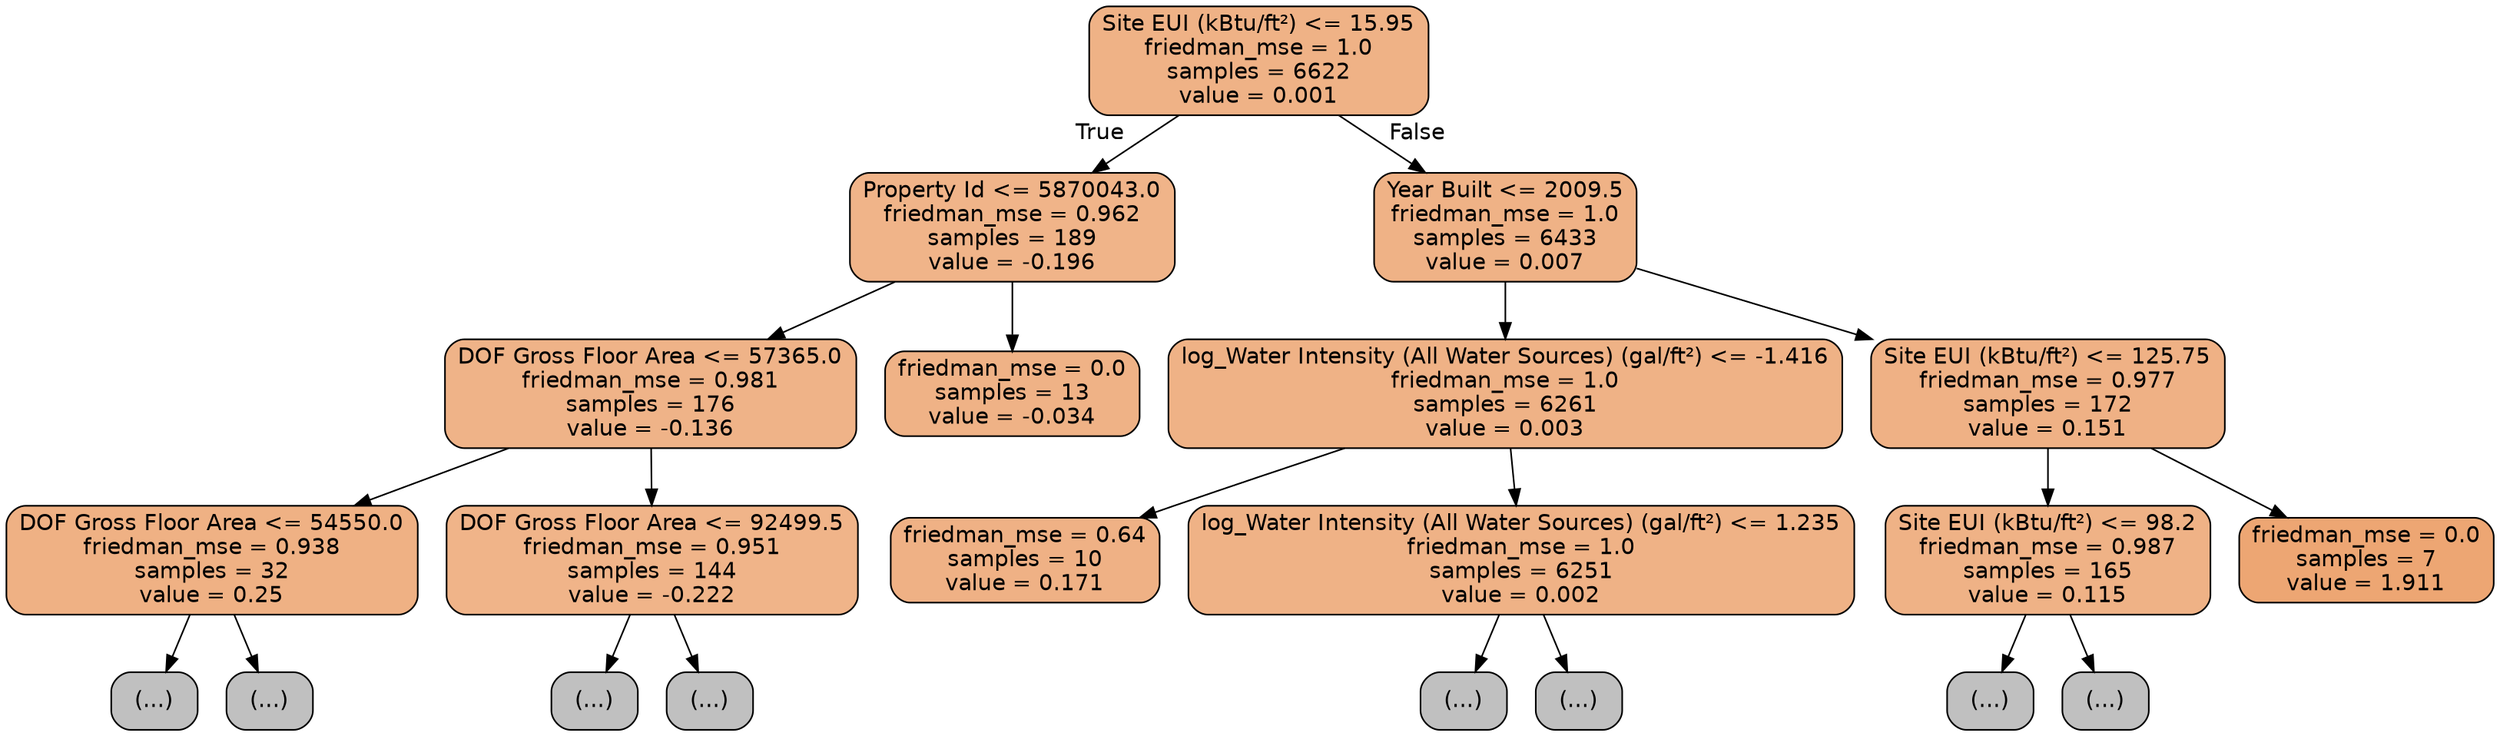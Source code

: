 digraph Tree {
node [shape=box, style="filled, rounded", color="black", fontname=helvetica] ;
edge [fontname=helvetica] ;
0 [label="Site EUI (kBtu/ft²) <= 15.95\nfriedman_mse = 1.0\nsamples = 6622\nvalue = 0.001", fillcolor="#e581399b"] ;
1 [label="Property Id <= 5870043.0\nfriedman_mse = 0.962\nsamples = 189\nvalue = -0.196", fillcolor="#e5813998"] ;
0 -> 1 [labeldistance=2.5, labelangle=45, headlabel="True"] ;
2 [label="DOF Gross Floor Area <= 57365.0\nfriedman_mse = 0.981\nsamples = 176\nvalue = -0.136", fillcolor="#e5813999"] ;
1 -> 2 ;
3 [label="DOF Gross Floor Area <= 54550.0\nfriedman_mse = 0.938\nsamples = 32\nvalue = 0.25", fillcolor="#e581399e"] ;
2 -> 3 ;
4 [label="(...)", fillcolor="#C0C0C0"] ;
3 -> 4 ;
7 [label="(...)", fillcolor="#C0C0C0"] ;
3 -> 7 ;
8 [label="DOF Gross Floor Area <= 92499.5\nfriedman_mse = 0.951\nsamples = 144\nvalue = -0.222", fillcolor="#e5813998"] ;
2 -> 8 ;
9 [label="(...)", fillcolor="#C0C0C0"] ;
8 -> 9 ;
12 [label="(...)", fillcolor="#C0C0C0"] ;
8 -> 12 ;
15 [label="friedman_mse = 0.0\nsamples = 13\nvalue = -0.034", fillcolor="#e581399b"] ;
1 -> 15 ;
16 [label="Year Built <= 2009.5\nfriedman_mse = 1.0\nsamples = 6433\nvalue = 0.007", fillcolor="#e581399b"] ;
0 -> 16 [labeldistance=2.5, labelangle=-45, headlabel="False"] ;
17 [label="log_Water Intensity (All Water Sources) (gal/ft²) <= -1.416\nfriedman_mse = 1.0\nsamples = 6261\nvalue = 0.003", fillcolor="#e581399b"] ;
16 -> 17 ;
18 [label="friedman_mse = 0.64\nsamples = 10\nvalue = 0.171", fillcolor="#e581399d"] ;
17 -> 18 ;
19 [label="log_Water Intensity (All Water Sources) (gal/ft²) <= 1.235\nfriedman_mse = 1.0\nsamples = 6251\nvalue = 0.002", fillcolor="#e581399b"] ;
17 -> 19 ;
20 [label="(...)", fillcolor="#C0C0C0"] ;
19 -> 20 ;
23 [label="(...)", fillcolor="#C0C0C0"] ;
19 -> 23 ;
26 [label="Site EUI (kBtu/ft²) <= 125.75\nfriedman_mse = 0.977\nsamples = 172\nvalue = 0.151", fillcolor="#e581399d"] ;
16 -> 26 ;
27 [label="Site EUI (kBtu/ft²) <= 98.2\nfriedman_mse = 0.987\nsamples = 165\nvalue = 0.115", fillcolor="#e581399c"] ;
26 -> 27 ;
28 [label="(...)", fillcolor="#C0C0C0"] ;
27 -> 28 ;
31 [label="(...)", fillcolor="#C0C0C0"] ;
27 -> 31 ;
34 [label="friedman_mse = 0.0\nsamples = 7\nvalue = 1.911", fillcolor="#e58139b4"] ;
26 -> 34 ;
}